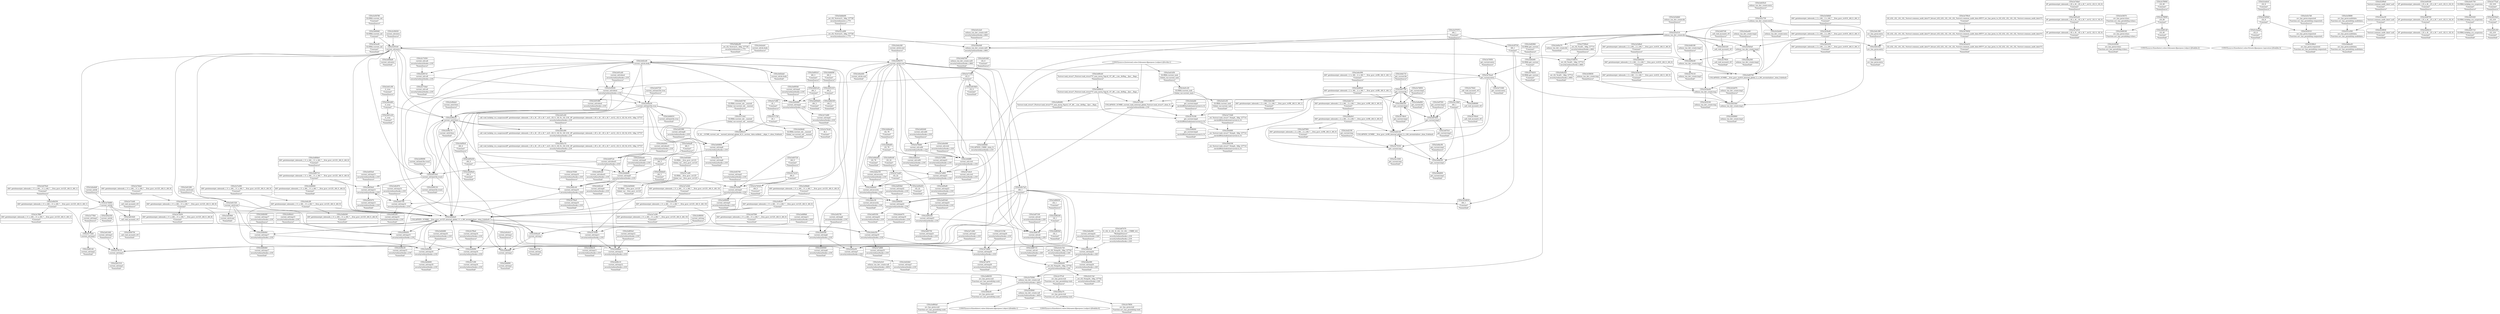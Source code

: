 digraph {
	CE0x3e65470 [shape=record,shape=Mrecord,label="{CE0x3e65470|current_sid:tmp13|security/selinux/hooks.c,218|*SummSink*}"]
	CE0x3e78110 [shape=record,shape=Mrecord,label="{CE0x3e78110|current_sid:tmp3}"]
	CE0x3e80710 [shape=record,shape=Mrecord,label="{CE0x3e80710|i64*_getelementptr_inbounds_(_11_x_i64_,_11_x_i64_*___llvm_gcov_ctr125,_i64_0,_i64_6)|*Constant*}"]
	CE0x3e97f60 [shape=record,shape=Mrecord,label="{CE0x3e97f60|i64*_getelementptr_inbounds_(_11_x_i64_,_11_x_i64_*___llvm_gcov_ctr125,_i64_0,_i64_0)|*Constant*|*SummSink*}"]
	CE0x3e6b040 [shape=record,shape=Mrecord,label="{CE0x3e6b040|i64*_getelementptr_inbounds_(_11_x_i64_,_11_x_i64_*___llvm_gcov_ctr125,_i64_0,_i64_9)|*Constant*|*SummSink*}"]
	CE0x3e85250 [shape=record,shape=Mrecord,label="{CE0x3e85250|current_sid:tmp23|security/selinux/hooks.c,218}"]
	CE0x3e87f20 [shape=record,shape=Mrecord,label="{CE0x3e87f20|get_current:tmp3|*SummSource*}"]
	CE0x3e82c40 [shape=record,shape=Mrecord,label="{CE0x3e82c40|current_sid:tmp10|security/selinux/hooks.c,218}"]
	CE0x3e5d6d0 [shape=record,shape=Mrecord,label="{CE0x3e5d6d0|i64*_getelementptr_inbounds_(_2_x_i64_,_2_x_i64_*___llvm_gcov_ctr410,_i64_0,_i64_1)|*Constant*|*SummSource*}"]
	CE0x3e808e0 [shape=record,shape=Mrecord,label="{CE0x3e808e0|i64*_getelementptr_inbounds_(_11_x_i64_,_11_x_i64_*___llvm_gcov_ctr125,_i64_0,_i64_6)|*Constant*|*SummSource*}"]
	CE0x3e7c5f0 [shape=record,shape=Mrecord,label="{CE0x3e7c5f0|current_sid:tmp16|security/selinux/hooks.c,218|*SummSink*}"]
	CE0x3e99090 [shape=record,shape=Mrecord,label="{CE0x3e99090|current_sid:land.lhs.true2|*SummSource*}"]
	CE0x3e7f5d0 [shape=record,shape=Mrecord,label="{CE0x3e7f5d0|current_sid:tmp11|security/selinux/hooks.c,218}"]
	CE0x3e9fcf0 [shape=record,shape=Mrecord,label="{CE0x3e9fcf0|i64*_getelementptr_inbounds_(_11_x_i64_,_11_x_i64_*___llvm_gcov_ctr125,_i64_0,_i64_0)|*Constant*}"]
	CE0x3e61f50 [shape=record,shape=Mrecord,label="{CE0x3e61f50|i64*_getelementptr_inbounds_(_11_x_i64_,_11_x_i64_*___llvm_gcov_ctr125,_i64_0,_i64_8)|*Constant*}"]
	CE0x3e8a710 [shape=record,shape=Mrecord,label="{CE0x3e8a710|get_current:bb|*SummSource*}"]
	CE0x3e6b800 [shape=record,shape=Mrecord,label="{CE0x3e6b800|get_current:tmp1|*SummSink*}"]
	CE0x3e7cb80 [shape=record,shape=Mrecord,label="{CE0x3e7cb80|current_sid:tmp4|security/selinux/hooks.c,218|*SummSink*}"]
	CE0x3e76180 [shape=record,shape=Mrecord,label="{CE0x3e76180|get_current:tmp4|./arch/x86/include/asm/current.h,14}"]
	CE0x3e71b40 [shape=record,shape=Mrecord,label="{CE0x3e71b40|_call_void_mcount()_#3|*SummSource*}"]
	CE0x3e7f0a0 [shape=record,shape=Mrecord,label="{CE0x3e7f0a0|current_sid:tmp16|security/selinux/hooks.c,218|*SummSource*}"]
	CE0x3e7e800 [shape=record,shape=Mrecord,label="{CE0x3e7e800|current_sid:tmp21|security/selinux/hooks.c,218}"]
	CE0x3e87700 [shape=record,shape=Mrecord,label="{CE0x3e87700|get_current:bb}"]
	CE0x3e694d0 [shape=record,shape=Mrecord,label="{CE0x3e694d0|i64_3|*Constant*|*SummSink*}"]
	CE0x3e61c90 [shape=record,shape=Mrecord,label="{CE0x3e61c90|i1_true|*Constant*|*SummSource*}"]
	CE0x3e63250 [shape=record,shape=Mrecord,label="{CE0x3e63250|i64*_getelementptr_inbounds_(_2_x_i64_,_2_x_i64_*___llvm_gcov_ctr410,_i64_0,_i64_1)|*Constant*|*SummSink*}"]
	CE0x3e64290 [shape=record,shape=Mrecord,label="{CE0x3e64290|current_sid:tmp18|security/selinux/hooks.c,218}"]
	CE0x3e96ce0 [shape=record,shape=Mrecord,label="{CE0x3e96ce0|current_sid:if.then}"]
	CE0x3e85d30 [shape=record,shape=Mrecord,label="{CE0x3e85d30|i64_4|*Constant*}"]
	CE0x3e7e010 [shape=record,shape=Mrecord,label="{CE0x3e7e010|i8*_getelementptr_inbounds_(_45_x_i8_,_45_x_i8_*_.str12,_i32_0,_i32_0)|*Constant*|*SummSink*}"]
	CE0x3e837d0 [shape=record,shape=Mrecord,label="{CE0x3e837d0|_call_void_mcount()_#3|*SummSource*}"]
	CE0x3e56830 [shape=record,shape=Mrecord,label="{CE0x3e56830|selinux_tun_dev_create:tmp|*SummSource*}"]
	CE0x3ec1640 [shape=record,shape=Mrecord,label="{CE0x3ec1640|get_current:tmp|*SummSink*}"]
	CE0x3e5c2e0 [shape=record,shape=Mrecord,label="{CE0x3e5c2e0|selinux_tun_dev_create:call1|security/selinux/hooks.c,4661|*SummSource*}"]
	CE0x3e6e250 [shape=record,shape=Mrecord,label="{CE0x3e6e250|current_sid:tmp19|security/selinux/hooks.c,218}"]
	CE0x3e6e670 [shape=record,shape=Mrecord,label="{CE0x3e6e670|current_sid:tmp19|security/selinux/hooks.c,218|*SummSource*}"]
	CE0x3e6afd0 [shape=record,shape=Mrecord,label="{CE0x3e6afd0|get_current:tmp4|./arch/x86/include/asm/current.h,14|*SummSource*}"]
	CE0x3e69460 [shape=record,shape=Mrecord,label="{CE0x3e69460|current_sid:tmp4|security/selinux/hooks.c,218}"]
	CE0x3e865b0 [shape=record,shape=Mrecord,label="{CE0x3e865b0|i32_1|*Constant*|*SummSink*}"]
	CE0x3e6dd60 [shape=record,shape=Mrecord,label="{CE0x3e6dd60|avc_has_perm:entry|*SummSink*}"]
	CE0x3e681d0 [shape=record,shape=Mrecord,label="{CE0x3e681d0|i16_49|*Constant*|*SummSink*}"]
	CE0x3e57070 [shape=record,shape=Mrecord,label="{CE0x3e57070|i64_1|*Constant*|*SummSource*}"]
	CE0x3e70f50 [shape=record,shape=Mrecord,label="{CE0x3e70f50|get_current:entry|*SummSource*}"]
	CE0x3e6ae60 [shape=record,shape=Mrecord,label="{CE0x3e6ae60|selinux_tun_dev_create:tmp2|*SummSource*}"]
	CE0x3e6bc90 [shape=record,shape=Mrecord,label="{CE0x3e6bc90|get_current:tmp1|*SummSource*}"]
	CE0x3e6b0b0 [shape=record,shape=Mrecord,label="{CE0x3e6b0b0|current_sid:tmp17|security/selinux/hooks.c,218}"]
	CE0x3e8c2f0 [shape=record,shape=Mrecord,label="{CE0x3e8c2f0|i64*_getelementptr_inbounds_(_11_x_i64_,_11_x_i64_*___llvm_gcov_ctr125,_i64_0,_i64_9)|*Constant*}"]
	CE0x3e62da0 [shape=record,shape=Mrecord,label="{CE0x3e62da0|current_sid:do.body|*SummSink*}"]
	CE0x3e6d9a0 [shape=record,shape=Mrecord,label="{CE0x3e6d9a0|i64_4|*Constant*|*SummSink*}"]
	CE0x3e56020 [shape=record,shape=Mrecord,label="{CE0x3e56020|current_sid:entry|*SummSource*}"]
	CE0x551a490 [shape=record,shape=Mrecord,label="{CE0x551a490|_ret_i32_%retval.0,_!dbg_!27728|security/selinux/avc.c,775}"]
	CE0x3e90f90 [shape=record,shape=Mrecord,label="{CE0x3e90f90|current_sid:tmp16|security/selinux/hooks.c,218}"]
	CE0x3e78d60 [shape=record,shape=Mrecord,label="{CE0x3e78d60|current_sid:call4|security/selinux/hooks.c,218}"]
	CE0x3e860a0 [shape=record,shape=Mrecord,label="{CE0x3e860a0|avc_has_perm:ssid|Function::avc_has_perm&Arg::ssid::|*SummSink*}"]
	"CONST[source:0(mediator),value:2(dynamic)][purpose:{object}][SnkIdx:2]"
	CE0x3e8de60 [shape=record,shape=Mrecord,label="{CE0x3e8de60|i32_78|*Constant*|*SummSink*}"]
	CE0x3ed60e0 [shape=record,shape=Mrecord,label="{CE0x3ed60e0|i64*_getelementptr_inbounds_(_2_x_i64_,_2_x_i64_*___llvm_gcov_ctr98,_i64_0,_i64_1)|*Constant*}"]
	CE0x3e82bd0 [shape=record,shape=Mrecord,label="{CE0x3e82bd0|current_sid:tmp9|security/selinux/hooks.c,218|*SummSource*}"]
	CE0x3e9fdd0 [shape=record,shape=Mrecord,label="{CE0x3e9fdd0|i64*_getelementptr_inbounds_(_11_x_i64_,_11_x_i64_*___llvm_gcov_ctr125,_i64_0,_i64_0)|*Constant*|*SummSource*}"]
	CE0x3e65e20 [shape=record,shape=Mrecord,label="{CE0x3e65e20|i8*_getelementptr_inbounds_(_45_x_i8_,_45_x_i8_*_.str12,_i32_0,_i32_0)|*Constant*}"]
	CE0x3e64800 [shape=record,shape=Mrecord,label="{CE0x3e64800|current_sid:tmp8|security/selinux/hooks.c,218}"]
	CE0x3e5eef0 [shape=record,shape=Mrecord,label="{CE0x3e5eef0|GLOBAL:current_sid|*Constant*|*SummSink*}"]
	CE0x3e8dff0 [shape=record,shape=Mrecord,label="{CE0x3e8dff0|current_sid:cred|security/selinux/hooks.c,218}"]
	CE0x3e96de0 [shape=record,shape=Mrecord,label="{CE0x3e96de0|current_sid:if.then|*SummSource*}"]
	CE0x5c4a9c0 [shape=record,shape=Mrecord,label="{CE0x5c4a9c0|i32_8|*Constant*|*SummSource*}"]
	CE0x3e6a3d0 [shape=record,shape=Mrecord,label="{CE0x3e6a3d0|current_sid:do.end|*SummSource*}"]
	CE0x3e5f1b0 [shape=record,shape=Mrecord,label="{CE0x3e5f1b0|current_sid:entry}"]
	CE0x3e56af0 [shape=record,shape=Mrecord,label="{CE0x3e56af0|i64*_getelementptr_inbounds_(_2_x_i64_,_2_x_i64_*___llvm_gcov_ctr410,_i64_0,_i64_1)|*Constant*}"]
	CE0x3e7ffb0 [shape=record,shape=Mrecord,label="{CE0x3e7ffb0|i64*_getelementptr_inbounds_(_11_x_i64_,_11_x_i64_*___llvm_gcov_ctr125,_i64_0,_i64_1)|*Constant*|*SummSink*}"]
	CE0x3e64600 [shape=record,shape=Mrecord,label="{CE0x3e64600|current_sid:tmp18|security/selinux/hooks.c,218|*SummSink*}"]
	CE0x3e61e20 [shape=record,shape=Mrecord,label="{CE0x3e61e20|i1_true|*Constant*|*SummSink*}"]
	CE0x3e79360 [shape=record,shape=Mrecord,label="{CE0x3e79360|selinux_tun_dev_create:call|security/selinux/hooks.c,4652}"]
	CE0x3e82960 [shape=record,shape=Mrecord,label="{CE0x3e82960|GLOBAL:get_current|*Constant*|*SummSource*}"]
	CE0x3e8ca50 [shape=record,shape=Mrecord,label="{CE0x3e8ca50|current_sid:tmp14|security/selinux/hooks.c,218|*SummSink*}"]
	CE0x3e760e0 [shape=record,shape=Mrecord,label="{CE0x3e760e0|_call_void_mcount()_#3|*SummSink*}"]
	CE0x3e8d1e0 [shape=record,shape=Mrecord,label="{CE0x3e8d1e0|i64_3|*Constant*}"]
	CE0x3e7b680 [shape=record,shape=Mrecord,label="{CE0x3e7b680|current_sid:bb}"]
	CE0x3e5f100 [shape=record,shape=Mrecord,label="{CE0x3e5f100|selinux_tun_dev_create:tmp|*SummSink*}"]
	CE0x3e99130 [shape=record,shape=Mrecord,label="{CE0x3e99130|current_sid:land.lhs.true2|*SummSink*}"]
	CE0x3ed2190 [shape=record,shape=Mrecord,label="{CE0x3ed2190|get_current:tmp|*SummSource*}"]
	CE0x3e5da40 [shape=record,shape=Mrecord,label="{CE0x3e5da40|selinux_tun_dev_create:tmp}"]
	CE0x3e81e00 [shape=record,shape=Mrecord,label="{CE0x3e81e00|_call_void_lockdep_rcu_suspicious(i8*_getelementptr_inbounds_(_25_x_i8_,_25_x_i8_*_.str3,_i32_0,_i32_0),_i32_218,_i8*_getelementptr_inbounds_(_45_x_i8_,_45_x_i8_*_.str12,_i32_0,_i32_0))_#10,_!dbg_!27727|security/selinux/hooks.c,218|*SummSource*}"]
	CE0x3e5f520 [shape=record,shape=Mrecord,label="{CE0x3e5f520|current_sid:tobool|security/selinux/hooks.c,218}"]
	CE0x3e9c7a0 [shape=record,shape=Mrecord,label="{CE0x3e9c7a0|i64_1|*Constant*}"]
	CE0x3e80cb0 [shape=record,shape=Mrecord,label="{CE0x3e80cb0|%struct.task_struct*_(%struct.task_struct**)*_asm_movq_%gs:$_1:P_,$0_,_r,im,_dirflag_,_fpsr_,_flags_|*SummSource*}"]
	CE0x3e5eb40 [shape=record,shape=Mrecord,label="{CE0x3e5eb40|selinux_tun_dev_create:entry|*SummSink*}"]
	CE0x3e9c730 [shape=record,shape=Mrecord,label="{CE0x3e9c730|current_sid:tmp|*SummSink*}"]
	CE0x3e7a540 [shape=record,shape=Mrecord,label="{CE0x3e7a540|i64*_getelementptr_inbounds_(_11_x_i64_,_11_x_i64_*___llvm_gcov_ctr125,_i64_0,_i64_10)|*Constant*|*SummSource*}"]
	CE0x3e6e540 [shape=record,shape=Mrecord,label="{CE0x3e6e540|i64*_getelementptr_inbounds_(_11_x_i64_,_11_x_i64_*___llvm_gcov_ctr125,_i64_0,_i64_10)|*Constant*}"]
	CE0x523f930 [shape=record,shape=Mrecord,label="{CE0x523f930|%struct.common_audit_data*_null|*Constant*|*SummSink*}"]
	CE0x3e7a970 [shape=record,shape=Mrecord,label="{CE0x3e7a970|current_sid:tmp20|security/selinux/hooks.c,218|*SummSink*}"]
	CE0x3e86710 [shape=record,shape=Mrecord,label="{CE0x3e86710|current_sid:sid|security/selinux/hooks.c,220|*SummSink*}"]
	CE0x3e7bfa0 [shape=record,shape=Mrecord,label="{CE0x3e7bfa0|i64*_getelementptr_inbounds_(_11_x_i64_,_11_x_i64_*___llvm_gcov_ctr125,_i64_0,_i64_8)|*Constant*|*SummSource*}"]
	CE0x3e8d090 [shape=record,shape=Mrecord,label="{CE0x3e8d090|i64_2|*Constant*|*SummSource*}"]
	CE0x3e6e0d0 [shape=record,shape=Mrecord,label="{CE0x3e6e0d0|selinux_tun_dev_create:call1|security/selinux/hooks.c,4661}"]
	CE0x3e8e3e0 [shape=record,shape=Mrecord,label="{CE0x3e8e3e0|get_current:tmp2}"]
	CE0x3e710d0 [shape=record,shape=Mrecord,label="{CE0x3e710d0|_ret_%struct.task_struct*_%tmp4,_!dbg_!27714|./arch/x86/include/asm/current.h,14|*SummSource*}"]
	CE0x3e68760 [shape=record,shape=Mrecord,label="{CE0x3e68760|i8*_getelementptr_inbounds_(_25_x_i8_,_25_x_i8_*_.str3,_i32_0,_i32_0)|*Constant*}"]
	CE0x3e8e060 [shape=record,shape=Mrecord,label="{CE0x3e8e060|current_sid:cred|security/selinux/hooks.c,218|*SummSource*}"]
	CE0x3e7c260 [shape=record,shape=Mrecord,label="{CE0x3e7c260|current_sid:tmp7|security/selinux/hooks.c,218|*SummSource*}"]
	CE0x3e5b0a0 [shape=record,shape=Mrecord,label="{CE0x3e5b0a0|selinux_tun_dev_create:tmp2}"]
	CE0x3e63720 [shape=record,shape=Mrecord,label="{CE0x3e63720|current_sid:land.lhs.true|*SummSource*}"]
	CE0x3e6da80 [shape=record,shape=Mrecord,label="{CE0x3e6da80|i64_5|*Constant*}"]
	CE0x3e5f470 [shape=record,shape=Mrecord,label="{CE0x3e5f470|avc_has_perm:tclass|Function::avc_has_perm&Arg::tclass::|*SummSource*}"]
	CE0x3e947c0 [shape=record,shape=Mrecord,label="{CE0x3e947c0|current_sid:call|security/selinux/hooks.c,218}"]
	CE0x3e7f4a0 [shape=record,shape=Mrecord,label="{CE0x3e7f4a0|current_sid:tmp10|security/selinux/hooks.c,218|*SummSink*}"]
	CE0x3e69640 [shape=record,shape=Mrecord,label="{CE0x3e69640|current_sid:tmp5|security/selinux/hooks.c,218|*SummSink*}"]
	CE0x3e66180 [shape=record,shape=Mrecord,label="{CE0x3e66180|selinux_tun_dev_create:tmp3|*SummSource*}"]
	CE0x3e66660 [shape=record,shape=Mrecord,label="{CE0x3e66660|i64*_getelementptr_inbounds_(_11_x_i64_,_11_x_i64_*___llvm_gcov_ctr125,_i64_0,_i64_6)|*Constant*|*SummSink*}"]
	CE0x5ddbb00 [shape=record,shape=Mrecord,label="{CE0x5ddbb00|_ret_i32_%retval.0,_!dbg_!27728|security/selinux/avc.c,775|*SummSource*}"]
	CE0x3759070 [shape=record,shape=Mrecord,label="{CE0x3759070|_ret_i32_%call1,_!dbg_!27714|security/selinux/hooks.c,4661}"]
	CE0x3e69210 [shape=record,shape=Mrecord,label="{CE0x3e69210|i8*_getelementptr_inbounds_(_25_x_i8_,_25_x_i8_*_.str3,_i32_0,_i32_0)|*Constant*|*SummSink*}"]
	CE0x3e818b0 [shape=record,shape=Mrecord,label="{CE0x3e818b0|i32_0|*Constant*|*SummSink*}"]
	CE0x3e76cb0 [shape=record,shape=Mrecord,label="{CE0x3e76cb0|i8_1|*Constant*|*SummSink*}"]
	CE0x3e69af0 [shape=record,shape=Mrecord,label="{CE0x3e69af0|current_sid:tmp21|security/selinux/hooks.c,218|*SummSink*}"]
	CE0x3e74850 [shape=record,shape=Mrecord,label="{CE0x3e74850|get_current:tmp2|*SummSource*}"]
	CE0x3e7f920 [shape=record,shape=Mrecord,label="{CE0x3e7f920|_call_void_mcount()_#3|*SummSink*}"]
	CE0x3e697a0 [shape=record,shape=Mrecord,label="{CE0x3e697a0|current_sid:tobool1|security/selinux/hooks.c,218}"]
	CE0x3e850b0 [shape=record,shape=Mrecord,label="{CE0x3e850b0|current_sid:tmp22|security/selinux/hooks.c,218|*SummSource*}"]
	CE0x5ddba20 [shape=record,shape=Mrecord,label="{CE0x5ddba20|avc_has_perm:auditdata|Function::avc_has_perm&Arg::auditdata::|*SummSink*}"]
	CE0x3e5ddb0 [shape=record,shape=Mrecord,label="{CE0x3e5ddb0|selinux_tun_dev_create:bb|*SummSource*}"]
	CE0x3ec16b0 [shape=record,shape=Mrecord,label="{CE0x3ec16b0|i64_1|*Constant*}"]
	CE0x3e5e720 [shape=record,shape=Mrecord,label="{CE0x3e5e720|_ret_i32_%tmp24,_!dbg_!27742|security/selinux/hooks.c,220|*SummSource*}"]
	CE0x3e75fe0 [shape=record,shape=Mrecord,label="{CE0x3e75fe0|_call_void_mcount()_#3|*SummSource*}"]
	CE0x3e7a7d0 [shape=record,shape=Mrecord,label="{CE0x3e7a7d0|current_sid:tmp20|security/selinux/hooks.c,218|*SummSource*}"]
	CE0x3e69fd0 [shape=record,shape=Mrecord,label="{CE0x3e69fd0|COLLAPSED:_CMRE:_elem_0::|security/selinux/hooks.c,218}"]
	CE0x3e8a9c0 [shape=record,shape=Mrecord,label="{CE0x3e8a9c0|i64*_getelementptr_inbounds_(_2_x_i64_,_2_x_i64_*___llvm_gcov_ctr98,_i64_0,_i64_0)|*Constant*}"]
	CE0x3e68ba0 [shape=record,shape=Mrecord,label="{CE0x3e68ba0|current_sid:tmp12|security/selinux/hooks.c,218}"]
	CE0x3e654e0 [shape=record,shape=Mrecord,label="{CE0x3e654e0|current_sid:tmp13|security/selinux/hooks.c,218}"]
	CE0x3e69540 [shape=record,shape=Mrecord,label="{CE0x3e69540|current_sid:tmp4|security/selinux/hooks.c,218|*SummSource*}"]
	CE0x3e624b0 [shape=record,shape=Mrecord,label="{CE0x3e624b0|current_sid:tmp7|security/selinux/hooks.c,218|*SummSink*}"]
	CE0x3e61320 [shape=record,shape=Mrecord,label="{CE0x3e61320|current_sid:if.end}"]
	CE0x3e6a6d0 [shape=record,shape=Mrecord,label="{CE0x3e6a6d0|current_sid:bb|*SummSource*}"]
	CE0x5c4aaa0 [shape=record,shape=Mrecord,label="{CE0x5c4aaa0|i32_8|*Constant*|*SummSink*}"]
	CE0x3e9c6c0 [shape=record,shape=Mrecord,label="{CE0x3e9c6c0|current_sid:tmp1|*SummSource*}"]
	CE0x3e82320 [shape=record,shape=Mrecord,label="{CE0x3e82320|_call_void_mcount()_#3}"]
	CE0x3e8c870 [shape=record,shape=Mrecord,label="{CE0x3e8c870|current_sid:tmp14|security/selinux/hooks.c,218|*SummSource*}"]
	CE0x3e69c60 [shape=record,shape=Mrecord,label="{CE0x3e69c60|i32_22|*Constant*|*SummSource*}"]
	CE0x3e7bf30 [shape=record,shape=Mrecord,label="{CE0x3e7bf30|i64*_getelementptr_inbounds_(_11_x_i64_,_11_x_i64_*___llvm_gcov_ctr125,_i64_0,_i64_8)|*Constant*|*SummSink*}"]
	CE0x3e81080 [shape=record,shape=Mrecord,label="{CE0x3e81080|current_sid:tmp8|security/selinux/hooks.c,218|*SummSource*}"]
	CE0x3ed1d50 [shape=record,shape=Mrecord,label="{CE0x3ed1d50|GLOBAL:current_task|Global_var:current_task|*SummSource*}"]
	CE0x3e86430 [shape=record,shape=Mrecord,label="{CE0x3e86430|i32_1|*Constant*|*SummSource*}"]
	CE0x3e87470 [shape=record,shape=Mrecord,label="{CE0x3e87470|0:_i32,_4:_i32,_8:_i32,_12:_i32,_:_CMRE_4,8_|*MultipleSource*|security/selinux/hooks.c,218|security/selinux/hooks.c,218|security/selinux/hooks.c,220}"]
	CE0x523f9a0 [shape=record,shape=Mrecord,label="{CE0x523f9a0|%struct.common_audit_data*_null|*Constant*|*SummSource*}"]
	CE0x551a500 [shape=record,shape=Mrecord,label="{CE0x551a500|avc_has_perm:auditdata|Function::avc_has_perm&Arg::auditdata::}"]
	CE0x3e90dc0 [shape=record,shape=Mrecord,label="{CE0x3e90dc0|current_sid:tmp15|security/selinux/hooks.c,218|*SummSource*}"]
	CE0x3e7b590 [shape=record,shape=Mrecord,label="{CE0x3e7b590|current_sid:tmp5|security/selinux/hooks.c,218}"]
	CE0x3e80b10 [shape=record,shape=Mrecord,label="{CE0x3e80b10|%struct.task_struct*_(%struct.task_struct**)*_asm_movq_%gs:$_1:P_,$0_,_r,im,_dirflag_,_fpsr_,_flags_}"]
	CE0x3e7a5f0 [shape=record,shape=Mrecord,label="{CE0x3e7a5f0|i64*_getelementptr_inbounds_(_11_x_i64_,_11_x_i64_*___llvm_gcov_ctr125,_i64_0,_i64_10)|*Constant*|*SummSink*}"]
	CE0x3e5e670 [shape=record,shape=Mrecord,label="{CE0x3e5e670|selinux_tun_dev_create:tmp1|*SummSource*}"]
	CE0x3e927f0 [shape=record,shape=Mrecord,label="{CE0x3e927f0|current_sid:tmp6|security/selinux/hooks.c,218|*SummSource*}"]
	CE0x3e7e980 [shape=record,shape=Mrecord,label="{CE0x3e7e980|current_sid:tmp21|security/selinux/hooks.c,218|*SummSource*}"]
	CE0x3e81e70 [shape=record,shape=Mrecord,label="{CE0x3e81e70|_call_void_lockdep_rcu_suspicious(i8*_getelementptr_inbounds_(_25_x_i8_,_25_x_i8_*_.str3,_i32_0,_i32_0),_i32_218,_i8*_getelementptr_inbounds_(_45_x_i8_,_45_x_i8_*_.str12,_i32_0,_i32_0))_#10,_!dbg_!27727|security/selinux/hooks.c,218|*SummSink*}"]
	CE0x3e77eb0 [shape=record,shape=Mrecord,label="{CE0x3e77eb0|current_sid:tmp2}"]
	CE0x3e5ed10 [shape=record,shape=Mrecord,label="{CE0x3e5ed10|i32_(i32,_i32,_i16,_i32,_%struct.common_audit_data*)*_bitcast_(i32_(i32,_i32,_i16,_i32,_%struct.common_audit_data.495*)*_avc_has_perm_to_i32_(i32,_i32,_i16,_i32,_%struct.common_audit_data*)*)|*Constant*|*SummSink*}"]
	CE0x3e91a40 [shape=record,shape=Mrecord,label="{CE0x3e91a40|current_sid:tobool|security/selinux/hooks.c,218|*SummSource*}"]
	CE0x3e75530 [shape=record,shape=Mrecord,label="{CE0x3e75530|get_current:tmp}"]
	CE0x3e6dcf0 [shape=record,shape=Mrecord,label="{CE0x3e6dcf0|avc_has_perm:ssid|Function::avc_has_perm&Arg::ssid::}"]
	CE0x3e7c8f0 [shape=record,shape=Mrecord,label="{CE0x3e7c8f0|i8_1|*Constant*|*SummSource*}"]
	CE0x3e86f40 [shape=record,shape=Mrecord,label="{CE0x3e86f40|get_current:tmp4|./arch/x86/include/asm/current.h,14|*SummSink*}"]
	CE0x3e7e200 [shape=record,shape=Mrecord,label="{CE0x3e7e200|i64*_getelementptr_inbounds_(_11_x_i64_,_11_x_i64_*___llvm_gcov_ctr125,_i64_0,_i64_9)|*Constant*|*SummSource*}"]
	CE0x3e635c0 [shape=record,shape=Mrecord,label="{CE0x3e635c0|selinux_tun_dev_create:entry|*SummSource*}"]
	CE0x3e70ea0 [shape=record,shape=Mrecord,label="{CE0x3e70ea0|get_current:entry}"]
	CE0x3e5f940 [shape=record,shape=Mrecord,label="{CE0x3e5f940|selinux_tun_dev_create:call|security/selinux/hooks.c,4652|*SummSink*}"]
	CE0x3e85350 [shape=record,shape=Mrecord,label="{CE0x3e85350|current_sid:tmp22|security/selinux/hooks.c,218|*SummSink*}"]
	CE0x3e6d0f0 [shape=record,shape=Mrecord,label="{CE0x3e6d0f0|_ret_%struct.task_struct*_%tmp4,_!dbg_!27714|./arch/x86/include/asm/current.h,14}"]
	CE0x3e60700 [shape=record,shape=Mrecord,label="{CE0x3e60700|COLLAPSED:_GCMRE___llvm_gcov_ctr410_internal_global_2_x_i64_zeroinitializer:_elem_0:default:}"]
	CE0x3e9eae0 [shape=record,shape=Mrecord,label="{CE0x3e9eae0|current_sid:tmp}"]
	CE0x3e816d0 [shape=record,shape=Mrecord,label="{CE0x3e816d0|i32_0|*Constant*|*SummSource*}"]
	CE0x3e60d30 [shape=record,shape=Mrecord,label="{CE0x3e60d30|_ret_i32_%tmp24,_!dbg_!27742|security/selinux/hooks.c,220}"]
	CE0x3e7f340 [shape=record,shape=Mrecord,label="{CE0x3e7f340|current_sid:tmp10|security/selinux/hooks.c,218|*SummSource*}"]
	CE0x3e60230 [shape=record,shape=Mrecord,label="{CE0x3e60230|i64*_getelementptr_inbounds_(_2_x_i64_,_2_x_i64_*___llvm_gcov_ctr410,_i64_0,_i64_0)|*Constant*}"]
	CE0x3e82a70 [shape=record,shape=Mrecord,label="{CE0x3e82a70|avc_has_perm:tsid|Function::avc_has_perm&Arg::tsid::}"]
	"CONST[source:0(mediator),value:2(dynamic)][purpose:{object}][SnkIdx:1]"
	CE0x3e9a3a0 [shape=record,shape=Mrecord,label="{CE0x3e9a3a0|_ret_i32_%call1,_!dbg_!27714|security/selinux/hooks.c,4661|*SummSink*}"]
	CE0x3e80ec0 [shape=record,shape=Mrecord,label="{CE0x3e80ec0|0:_i8,_:_GCMR_current_sid.__warned_internal_global_i8_0,_section_.data.unlikely_,_align_1:_elem_0:default:}"]
	CE0x3e80d90 [shape=record,shape=Mrecord,label="{CE0x3e80d90|%struct.task_struct*_(%struct.task_struct**)*_asm_movq_%gs:$_1:P_,$0_,_r,im,_dirflag_,_fpsr_,_flags_|*SummSink*}"]
	CE0x3e6c090 [shape=record,shape=Mrecord,label="{CE0x3e6c090|i64*_getelementptr_inbounds_(_2_x_i64_,_2_x_i64_*___llvm_gcov_ctr98,_i64_0,_i64_1)|*Constant*|*SummSource*}"]
	CE0x3e9a330 [shape=record,shape=Mrecord,label="{CE0x3e9a330|current_sid:bb|*SummSink*}"]
	CE0x3e6db60 [shape=record,shape=Mrecord,label="{CE0x3e6db60|current_sid:tmp9|security/selinux/hooks.c,218}"]
	CE0x3e6c380 [shape=record,shape=Mrecord,label="{CE0x3e6c380|avc_has_perm:entry|*SummSource*}"]
	CE0x3e86240 [shape=record,shape=Mrecord,label="{CE0x3e86240|i32_1|*Constant*}"]
	CE0x3e670e0 [shape=record,shape=Mrecord,label="{CE0x3e670e0|i64*_getelementptr_inbounds_(_11_x_i64_,_11_x_i64_*___llvm_gcov_ctr125,_i64_0,_i64_1)|*Constant*|*SummSource*}"]
	CE0x3e9b550 [shape=record,shape=Mrecord,label="{CE0x3e9b550|i64*_getelementptr_inbounds_(_11_x_i64_,_11_x_i64_*___llvm_gcov_ctr125,_i64_0,_i64_1)|*Constant*}"]
	CE0x3e693c0 [shape=record,shape=Mrecord,label="{CE0x3e693c0|i64_3|*Constant*|*SummSource*}"]
	CE0x3e6a9e0 [shape=record,shape=Mrecord,label="{CE0x3e6a9e0|current_sid:tobool1|security/selinux/hooks.c,218|*SummSource*}"]
	CE0x3e7cdf0 [shape=record,shape=Mrecord,label="{CE0x3e7cdf0|GLOBAL:__llvm_gcov_ctr125|Global_var:__llvm_gcov_ctr125}"]
	CE0x3e655e0 [shape=record,shape=Mrecord,label="{CE0x3e655e0|current_sid:tmp13|security/selinux/hooks.c,218|*SummSource*}"]
	CE0x3ed2120 [shape=record,shape=Mrecord,label="{CE0x3ed2120|COLLAPSED:_GCMRE___llvm_gcov_ctr98_internal_global_2_x_i64_zeroinitializer:_elem_0:default:}"]
	CE0x3e6ba30 [shape=record,shape=Mrecord,label="{CE0x3e6ba30|current_sid:land.lhs.true}"]
	CE0x3e79050 [shape=record,shape=Mrecord,label="{CE0x3e79050|i32_(i32,_i32,_i16,_i32,_%struct.common_audit_data*)*_bitcast_(i32_(i32,_i32,_i16,_i32,_%struct.common_audit_data.495*)*_avc_has_perm_to_i32_(i32,_i32,_i16,_i32,_%struct.common_audit_data*)*)|*Constant*}"]
	CE0x3e60860 [shape=record,shape=Mrecord,label="{CE0x3e60860|selinux_tun_dev_create:tmp1|*SummSink*}"]
	CE0x3e83720 [shape=record,shape=Mrecord,label="{CE0x3e83720|i64_0|*Constant*|*SummSource*}"]
	CE0x3e7cb10 [shape=record,shape=Mrecord,label="{CE0x3e7cb10|i64_0|*Constant*}"]
	"CONST[source:2(external),value:2(dynamic)][purpose:{subject}][SrcIdx:1]"
	CE0x3e85750 [shape=record,shape=Mrecord,label="{CE0x3e85750|current_sid:tmp23|security/selinux/hooks.c,218|*SummSink*}"]
	CE0x3e5d8e0 [shape=record,shape=Mrecord,label="{CE0x3e5d8e0|i64*_getelementptr_inbounds_(_2_x_i64_,_2_x_i64_*___llvm_gcov_ctr410,_i64_0,_i64_0)|*Constant*|*SummSource*}"]
	CE0x3e92700 [shape=record,shape=Mrecord,label="{CE0x3e92700|current_sid:tmp5|security/selinux/hooks.c,218|*SummSource*}"]
	CE0x3e65740 [shape=record,shape=Mrecord,label="{CE0x3e65740|current_sid:tmp14|security/selinux/hooks.c,218}"]
	CE0x3e68b30 [shape=record,shape=Mrecord,label="{CE0x3e68b30|current_sid:tmp11|security/selinux/hooks.c,218|*SummSink*}"]
	CE0x3e91410 [shape=record,shape=Mrecord,label="{CE0x3e91410|i64_2|*Constant*}"]
	CE0x3e855d0 [shape=record,shape=Mrecord,label="{CE0x3e855d0|current_sid:tmp23|security/selinux/hooks.c,218|*SummSource*}"]
	CE0x3e8ded0 [shape=record,shape=Mrecord,label="{CE0x3e8ded0|i32_78|*Constant*|*SummSource*}"]
	CE0x3e70110 [shape=record,shape=Mrecord,label="{CE0x3e70110|selinux_tun_dev_create:tmp3|*SummSink*}"]
	CE0x5ddba90 [shape=record,shape=Mrecord,label="{CE0x5ddba90|_ret_i32_%retval.0,_!dbg_!27728|security/selinux/avc.c,775|*SummSink*}"]
	CE0x3e8cb80 [shape=record,shape=Mrecord,label="{CE0x3e8cb80|i1_true|*Constant*}"]
	CE0x3e90e30 [shape=record,shape=Mrecord,label="{CE0x3e90e30|current_sid:tmp15|security/selinux/hooks.c,218|*SummSink*}"]
	CE0x3ed1c20 [shape=record,shape=Mrecord,label="{CE0x3ed1c20|GLOBAL:current_task|Global_var:current_task}"]
	CE0x3e6a770 [shape=record,shape=Mrecord,label="{CE0x3e6a770|current_sid:tmp8|security/selinux/hooks.c,218|*SummSink*}"]
	CE0x3e6a0e0 [shape=record,shape=Mrecord,label="{CE0x3e6a0e0|current_sid:security|security/selinux/hooks.c,218}"]
	CE0x3e8e340 [shape=record,shape=Mrecord,label="{CE0x3e8e340|i64*_getelementptr_inbounds_(_2_x_i64_,_2_x_i64_*___llvm_gcov_ctr98,_i64_0,_i64_1)|*Constant*|*SummSink*}"]
	CE0x3e70d10 [shape=record,shape=Mrecord,label="{CE0x3e70d10|GLOBAL:get_current|*Constant*|*SummSink*}"]
	CE0x3e5d830 [shape=record,shape=Mrecord,label="{CE0x3e5d830|i64_1|*Constant*|*SummSink*}"]
	CE0x3e5d5b0 [shape=record,shape=Mrecord,label="{CE0x3e5d5b0|i32_8|*Constant*}"]
	CE0x3e63960 [shape=record,shape=Mrecord,label="{CE0x3e63960|current_sid:if.end|*SummSink*}"]
	CE0x3e94750 [shape=record,shape=Mrecord,label="{CE0x3e94750|_call_void_mcount()_#3|*SummSink*}"]
	CE0x3e82ce0 [shape=record,shape=Mrecord,label="{CE0x3e82ce0|current_sid:tmp9|security/selinux/hooks.c,218|*SummSink*}"]
	CE0x3e64480 [shape=record,shape=Mrecord,label="{CE0x3e64480|current_sid:tmp18|security/selinux/hooks.c,218|*SummSource*}"]
	CE0x3e8a490 [shape=record,shape=Mrecord,label="{CE0x3e8a490|current_sid:tmp24|security/selinux/hooks.c,220|*SummSource*}"]
	CE0x3e719f0 [shape=record,shape=Mrecord,label="{CE0x3e719f0|i32_0|*Constant*}"]
	CE0x3e695d0 [shape=record,shape=Mrecord,label="{CE0x3e695d0|current_sid:tmp6|security/selinux/hooks.c,218}"]
	CE0x3e917c0 [shape=record,shape=Mrecord,label="{CE0x3e917c0|GLOBAL:lockdep_rcu_suspicious|*Constant*|*SummSink*}"]
	CE0x3e62740 [shape=record,shape=Mrecord,label="{CE0x3e62740|GLOBAL:current_sid.__warned|Global_var:current_sid.__warned|*SummSource*}"]
	CE0x3e834d0 [shape=record,shape=Mrecord,label="{CE0x3e834d0|GLOBAL:__llvm_gcov_ctr125|Global_var:__llvm_gcov_ctr125|*SummSource*}"]
	CE0x3e85c20 [shape=record,shape=Mrecord,label="{CE0x3e85c20|current_sid:tobool1|security/selinux/hooks.c,218|*SummSink*}"]
	CE0x3e92920 [shape=record,shape=Mrecord,label="{CE0x3e92920|current_sid:tmp6|security/selinux/hooks.c,218|*SummSink*}"]
	CE0x3e80140 [shape=record,shape=Mrecord,label="{CE0x3e80140|current_sid:tmp2|*SummSink*}"]
	CE0x3e646d0 [shape=record,shape=Mrecord,label="{CE0x3e646d0|GLOBAL:current_sid.__warned|Global_var:current_sid.__warned|*SummSink*}"]
	CE0x3e62cd0 [shape=record,shape=Mrecord,label="{CE0x3e62cd0|current_sid:do.body}"]
	CE0x3e69180 [shape=record,shape=Mrecord,label="{CE0x3e69180|i8*_getelementptr_inbounds_(_25_x_i8_,_25_x_i8_*_.str3,_i32_0,_i32_0)|*Constant*|*SummSource*}"]
	CE0x3e87fc0 [shape=record,shape=Mrecord,label="{CE0x3e87fc0|get_current:tmp3|*SummSink*}"]
	"CONST[source:0(mediator),value:2(dynamic)][purpose:{subject}][SnkIdx:0]"
	CE0x3e83600 [shape=record,shape=Mrecord,label="{CE0x3e83600|GLOBAL:__llvm_gcov_ctr125|Global_var:__llvm_gcov_ctr125|*SummSink*}"]
	CE0x3e84f30 [shape=record,shape=Mrecord,label="{CE0x3e84f30|current_sid:tmp22|security/selinux/hooks.c,218}"]
	CE0x3e68c10 [shape=record,shape=Mrecord,label="{CE0x3e68c10|current_sid:tmp12|security/selinux/hooks.c,218|*SummSink*}"]
	CE0x3e7b520 [shape=record,shape=Mrecord,label="{CE0x3e7b520|i64_0|*Constant*|*SummSink*}"]
	CE0x3e826f0 [shape=record,shape=Mrecord,label="{CE0x3e826f0|GLOBAL:get_current|*Constant*}"]
	CE0x3e6a1f0 [shape=record,shape=Mrecord,label="{CE0x3e6a1f0|current_sid:security|security/selinux/hooks.c,218|*SummSink*}"]
	CE0x3e867f0 [shape=record,shape=Mrecord,label="{CE0x3e867f0|current_sid:sid|security/selinux/hooks.c,220}"]
	CE0x3e92a50 [shape=record,shape=Mrecord,label="{CE0x3e92a50|current_sid:tmp7|security/selinux/hooks.c,218}"]
	CE0x3e61440 [shape=record,shape=Mrecord,label="{CE0x3e61440|current_sid:tmp3|*SummSource*}"]
	CE0x3e91480 [shape=record,shape=Mrecord,label="{CE0x3e91480|current_sid:tobool|security/selinux/hooks.c,218|*SummSink*}"]
	CE0x3e6b4b0 [shape=record,shape=Mrecord,label="{CE0x3e6b4b0|current_sid:tmp17|security/selinux/hooks.c,218|*SummSink*}"]
	CE0x3e633b0 [shape=record,shape=Mrecord,label="{CE0x3e633b0|selinux_tun_dev_create:tmp1}"]
	CE0x3e5d540 [shape=record,shape=Mrecord,label="{CE0x3e5d540|avc_has_perm:tclass|Function::avc_has_perm&Arg::tclass::|*SummSink*}"]
	CE0x3e5e3c0 [shape=record,shape=Mrecord,label="{CE0x3e5e3c0|selinux_tun_dev_create:call|security/selinux/hooks.c,4652|*SummSource*}"]
	CE0x3e7f7e0 [shape=record,shape=Mrecord,label="{CE0x3e7f7e0|avc_has_perm:tsid|Function::avc_has_perm&Arg::tsid::|*SummSource*}"]
	CE0x3e85fc0 [shape=record,shape=Mrecord,label="{CE0x3e85fc0|i64_4|*Constant*|*SummSource*}"]
	CE0x3e6b440 [shape=record,shape=Mrecord,label="{CE0x3e6b440|current_sid:tmp17|security/selinux/hooks.c,218|*SummSource*}"]
	CE0x3e748c0 [shape=record,shape=Mrecord,label="{CE0x3e748c0|get_current:tmp2|*SummSink*}"]
	CE0x3e5e7d0 [shape=record,shape=Mrecord,label="{CE0x3e5e7d0|avc_has_perm:requested|Function::avc_has_perm&Arg::requested::|*SummSource*}"]
	CE0x3e8a580 [shape=record,shape=Mrecord,label="{CE0x3e8a580|current_sid:tmp24|security/selinux/hooks.c,220|*SummSink*}"]
	CE0x3e7a6d0 [shape=record,shape=Mrecord,label="{CE0x3e7a6d0|current_sid:tmp20|security/selinux/hooks.c,218}"]
	CE0x3e61280 [shape=record,shape=Mrecord,label="{CE0x3e61280|current_sid:if.end|*SummSource*}"]
	CE0x3e60bd0 [shape=record,shape=Mrecord,label="{CE0x3e60bd0|current_sid:entry|*SummSink*}"]
	CE0x3e7e3f0 [shape=record,shape=Mrecord,label="{CE0x3e7e3f0|COLLAPSED:_GCMRE_current_task_external_global_%struct.task_struct*:_elem_0::|security/selinux/hooks.c,218}"]
	CE0x3e6c020 [shape=record,shape=Mrecord,label="{CE0x3e6c020|avc_has_perm:entry}"]
	CE0x3e6daf0 [shape=record,shape=Mrecord,label="{CE0x3e6daf0|i64_5|*Constant*|*SummSource*}"]
	CE0x3e87800 [shape=record,shape=Mrecord,label="{CE0x3e87800|i64*_getelementptr_inbounds_(_2_x_i64_,_2_x_i64_*___llvm_gcov_ctr98,_i64_0,_i64_0)|*Constant*|*SummSink*}"]
	CE0x3e6a300 [shape=record,shape=Mrecord,label="{CE0x3e6a300|selinux_tun_dev_create:tmp2|*SummSink*}"]
	CE0x3e5f730 [shape=record,shape=Mrecord,label="{CE0x3e5f730|i64_1|*Constant*}"]
	CE0x3e7a660 [shape=record,shape=Mrecord,label="{CE0x3e7a660|current_sid:tmp19|security/selinux/hooks.c,218|*SummSink*}"]
	CE0x3e88080 [shape=record,shape=Mrecord,label="{CE0x3e88080|_call_void_mcount()_#3}"]
	CE0x3e7f850 [shape=record,shape=Mrecord,label="{CE0x3e7f850|avc_has_perm:tsid|Function::avc_has_perm&Arg::tsid::|*SummSink*}"]
	CE0x3e60a70 [shape=record,shape=Mrecord,label="{CE0x3e60a70|selinux_tun_dev_create:bb|*SummSink*}"]
	CE0x3e6a440 [shape=record,shape=Mrecord,label="{CE0x3e6a440|current_sid:do.end|*SummSink*}"]
	CE0x3ebb7c0 [shape=record,shape=Mrecord,label="{CE0x3ebb7c0|i64*_getelementptr_inbounds_(_2_x_i64_,_2_x_i64_*___llvm_gcov_ctr98,_i64_0,_i64_0)|*Constant*|*SummSource*}"]
	CE0x3e87b00 [shape=record,shape=Mrecord,label="{CE0x3e87b00|get_current:tmp3}"]
	CE0x3e775a0 [shape=record,shape=Mrecord,label="{CE0x3e775a0|i32_218|*Constant*|*SummSource*}"]
	CE0x3e718a0 [shape=record,shape=Mrecord,label="{CE0x3e718a0|current_sid:call|security/selinux/hooks.c,218|*SummSink*}"]
	CE0x3e66f90 [shape=record,shape=Mrecord,label="{CE0x3e66f90|current_sid:tmp1|*SummSink*}"]
	CE0x3e8d100 [shape=record,shape=Mrecord,label="{CE0x3e8d100|i64_2|*Constant*|*SummSink*}"]
	CE0x3e78900 [shape=record,shape=Mrecord,label="{CE0x3e78900|i16_49|*Constant*|*SummSource*}"]
	CE0x3e9b4b0 [shape=record,shape=Mrecord,label="{CE0x3e9b4b0|current_sid:tmp1}"]
	CE0x3e71830 [shape=record,shape=Mrecord,label="{CE0x3e71830|current_sid:call|security/selinux/hooks.c,218|*SummSource*}"]
	CE0x3e8a890 [shape=record,shape=Mrecord,label="{CE0x3e8a890|get_current:bb|*SummSink*}"]
	"CONST[source:0(mediator),value:0(static)][purpose:{operation}][SnkIdx:3]"
	CE0x3e91620 [shape=record,shape=Mrecord,label="{CE0x3e91620|GLOBAL:lockdep_rcu_suspicious|*Constant*}"]
	CE0x3e78890 [shape=record,shape=Mrecord,label="{CE0x3e78890|i16_49|*Constant*}"]
	CE0x3e8a3a0 [shape=record,shape=Mrecord,label="{CE0x3e8a3a0|current_sid:tmp24|security/selinux/hooks.c,220}"]
	CE0x3e81d90 [shape=record,shape=Mrecord,label="{CE0x3e81d90|_call_void_lockdep_rcu_suspicious(i8*_getelementptr_inbounds_(_25_x_i8_,_25_x_i8_*_.str3,_i32_0,_i32_0),_i32_218,_i8*_getelementptr_inbounds_(_45_x_i8_,_45_x_i8_*_.str12,_i32_0,_i32_0))_#10,_!dbg_!27727|security/selinux/hooks.c,218}"]
	CE0x3e6b910 [shape=record,shape=Mrecord,label="{CE0x3e6b910|current_sid:land.lhs.true|*SummSink*}"]
	CE0x3e6a4e0 [shape=record,shape=Mrecord,label="{CE0x3e6a4e0|current_sid:do.body|*SummSource*}"]
	CE0x3e5e510 [shape=record,shape=Mrecord,label="{CE0x3e5e510|selinux_tun_dev_create:bb}"]
	CE0x3e90d50 [shape=record,shape=Mrecord,label="{CE0x3e90d50|current_sid:tmp15|security/selinux/hooks.c,218}"]
	CE0x3e68160 [shape=record,shape=Mrecord,label="{CE0x3e68160|avc_has_perm:tclass|Function::avc_has_perm&Arg::tclass::}"]
	CE0x5c4aa30 [shape=record,shape=Mrecord,label="{CE0x5c4aa30|%struct.common_audit_data*_null|*Constant*}"]
	CE0x3e918e0 [shape=record,shape=Mrecord,label="{CE0x3e918e0|i32_218|*Constant*}"]
	CE0x3e65c90 [shape=record,shape=Mrecord,label="{CE0x3e65c90|i32_218|*Constant*|*SummSink*}"]
	CE0x3e91750 [shape=record,shape=Mrecord,label="{CE0x3e91750|GLOBAL:lockdep_rcu_suspicious|*Constant*|*SummSource*}"]
	CE0x3e610e0 [shape=record,shape=Mrecord,label="{CE0x3e610e0|current_sid:land.lhs.true2}"]
	CE0x3e6d7b0 [shape=record,shape=Mrecord,label="{CE0x3e6d7b0|selinux_tun_dev_create:call1|security/selinux/hooks.c,4661|*SummSink*}"]
	CE0x3e87100 [shape=record,shape=Mrecord,label="{CE0x3e87100|current_sid:sid|security/selinux/hooks.c,220|*SummSource*}"]
	CE0x3e77fb0 [shape=record,shape=Mrecord,label="{CE0x3e77fb0|current_sid:tmp2|*SummSource*}"]
	CE0x3e9ebe0 [shape=record,shape=Mrecord,label="{CE0x3e9ebe0|COLLAPSED:_GCMRE___llvm_gcov_ctr125_internal_global_11_x_i64_zeroinitializer:_elem_0:default:}"]
	CE0x3e5f310 [shape=record,shape=Mrecord,label="{CE0x3e5f310|avc_has_perm:requested|Function::avc_has_perm&Arg::requested::}"]
	CE0x3e7e4c0 [shape=record,shape=Mrecord,label="{CE0x3e7e4c0|current_sid:cred|security/selinux/hooks.c,218|*SummSink*}"]
	CE0x3e8ddf0 [shape=record,shape=Mrecord,label="{CE0x3e8ddf0|i32_78|*Constant*}"]
	CE0x3e56780 [shape=record,shape=Mrecord,label="{CE0x3e56780|GLOBAL:current_sid|*Constant*|*SummSource*}"]
	CE0x3ed1e30 [shape=record,shape=Mrecord,label="{CE0x3ed1e30|GLOBAL:current_task|Global_var:current_task|*SummSink*}"]
	CE0x3e5f680 [shape=record,shape=Mrecord,label="{CE0x3e5f680|avc_has_perm:auditdata|Function::avc_has_perm&Arg::auditdata::|*SummSource*}"]
	CE0x3e6dbd0 [shape=record,shape=Mrecord,label="{CE0x3e6dbd0|i64_5|*Constant*|*SummSink*}"]
	CE0x3e61510 [shape=record,shape=Mrecord,label="{CE0x3e61510|current_sid:tmp3|*SummSink*}"]
	CE0x3e6bc20 [shape=record,shape=Mrecord,label="{CE0x3e6bc20|get_current:tmp1}"]
	CE0x3e7eab0 [shape=record,shape=Mrecord,label="{CE0x3e7eab0|i32_22|*Constant*}"]
	CE0x3e60fd0 [shape=record,shape=Mrecord,label="{CE0x3e60fd0|GLOBAL:current_sid|*Constant*}"]
	CE0x3e6a150 [shape=record,shape=Mrecord,label="{CE0x3e6a150|current_sid:security|security/selinux/hooks.c,218|*SummSource*}"]
	CE0x3e71040 [shape=record,shape=Mrecord,label="{CE0x3e71040|get_current:entry|*SummSink*}"]
	CE0x3e61620 [shape=record,shape=Mrecord,label="{CE0x3e61620|_call_void_mcount()_#3}"]
	CE0x3e68e40 [shape=record,shape=Mrecord,label="{CE0x3e68e40|selinux_tun_dev_create:tmp3}"]
	CE0x3e689b0 [shape=record,shape=Mrecord,label="{CE0x3e689b0|current_sid:tmp11|security/selinux/hooks.c,218|*SummSource*}"]
	CE0x3e86030 [shape=record,shape=Mrecord,label="{CE0x3e86030|avc_has_perm:ssid|Function::avc_has_perm&Arg::ssid::|*SummSource*}"]
	CE0x3e5dc50 [shape=record,shape=Mrecord,label="{CE0x3e5dc50|i64*_getelementptr_inbounds_(_2_x_i64_,_2_x_i64_*___llvm_gcov_ctr410,_i64_0,_i64_0)|*Constant*|*SummSink*}"]
	CE0x3e82440 [shape=record,shape=Mrecord,label="{CE0x3e82440|current_sid:call4|security/selinux/hooks.c,218|*SummSource*}"]
	CE0x37590e0 [shape=record,shape=Mrecord,label="{CE0x37590e0|_ret_i32_%call1,_!dbg_!27714|security/selinux/hooks.c,4661|*SummSource*}"]
	CE0x523f8c0 [shape=record,shape=Mrecord,label="{CE0x523f8c0|avc_has_perm:requested|Function::avc_has_perm&Arg::requested::|*SummSink*}"]
	CE0x3e6d190 [shape=record,shape=Mrecord,label="{CE0x3e6d190|_ret_%struct.task_struct*_%tmp4,_!dbg_!27714|./arch/x86/include/asm/current.h,14|*SummSink*}"]
	CE0x3e5c730 [shape=record,shape=Mrecord,label="{CE0x3e5c730|selinux_tun_dev_create:entry}"]
	CE0x3e7c720 [shape=record,shape=Mrecord,label="{CE0x3e7c720|i8_1|*Constant*}"]
	CE0x3e790c0 [shape=record,shape=Mrecord,label="{CE0x3e790c0|i32_(i32,_i32,_i16,_i32,_%struct.common_audit_data*)*_bitcast_(i32_(i32,_i32,_i16,_i32,_%struct.common_audit_data.495*)*_avc_has_perm_to_i32_(i32,_i32,_i16,_i32,_%struct.common_audit_data*)*)|*Constant*|*SummSource*}"]
	CE0x3e7dfa0 [shape=record,shape=Mrecord,label="{CE0x3e7dfa0|i8*_getelementptr_inbounds_(_45_x_i8_,_45_x_i8_*_.str12,_i32_0,_i32_0)|*Constant*|*SummSource*}"]
	CE0x3e96c70 [shape=record,shape=Mrecord,label="{CE0x3e96c70|current_sid:if.then|*SummSink*}"]
	CE0x3e90270 [shape=record,shape=Mrecord,label="{CE0x3e90270|current_sid:do.end}"]
	CE0x3e5c7a0 [shape=record,shape=Mrecord,label="{CE0x3e5c7a0|_ret_i32_%tmp24,_!dbg_!27742|security/selinux/hooks.c,220|*SummSink*}"]
	CE0x3e805e0 [shape=record,shape=Mrecord,label="{CE0x3e805e0|current_sid:tmp12|security/selinux/hooks.c,218|*SummSource*}"]
	CE0x3e69e00 [shape=record,shape=Mrecord,label="{CE0x3e69e00|i32_22|*Constant*|*SummSink*}"]
	CE0x3e825c0 [shape=record,shape=Mrecord,label="{CE0x3e825c0|current_sid:call4|security/selinux/hooks.c,218|*SummSink*}"]
	CE0x3e98000 [shape=record,shape=Mrecord,label="{CE0x3e98000|current_sid:tmp|*SummSource*}"]
	CE0x3e7c3e0 [shape=record,shape=Mrecord,label="{CE0x3e7c3e0|GLOBAL:current_sid.__warned|Global_var:current_sid.__warned}"]
	CE0x3e654e0 -> CE0x3e65470
	CE0x3e91750 -> CE0x3e91620
	CE0x3e82c40 -> CE0x3e7f4a0
	CE0x3e82960 -> CE0x3e826f0
	CE0x3e7a6d0 -> CE0x3e9ebe0
	CE0x3e5e510 -> CE0x3e82320
	CE0x3e62cd0 -> CE0x3e7b590
	CE0x3e7a6d0 -> CE0x3e7a970
	CE0x3e79050 -> CE0x3e5ed10
	CE0x3e681d0 -> "CONST[source:0(mediator),value:2(dynamic)][purpose:{object}][SnkIdx:2]"
	CE0x3e5e720 -> CE0x3e60d30
	CE0x3ed1c20 -> CE0x3ed1e30
	CE0x3ed1c20 -> CE0x3e76180
	CE0x3e7f340 -> CE0x3e82c40
	CE0x3e5c730 -> CE0x3e60700
	CE0x3e6ba30 -> CE0x3e68ba0
	CE0x3e7cb10 -> CE0x3e7b520
	CE0x3e57070 -> CE0x3e5f730
	CE0x3e7bfa0 -> CE0x3e61f50
	CE0x3e6e0d0 -> CE0x3759070
	CE0x3e98000 -> CE0x3e9eae0
	CE0x3e87b00 -> CE0x3ed2120
	CE0x3e92a50 -> CE0x3e624b0
	CE0x3e5e510 -> CE0x3e79360
	CE0x3e610e0 -> CE0x3e96ce0
	CE0x3e6b0b0 -> CE0x3e6b4b0
	CE0x3e60700 -> CE0x3e5b0a0
	CE0x3e7f5d0 -> CE0x3e68b30
	CE0x3e61280 -> CE0x3e61320
	CE0x3e5e510 -> CE0x3e60700
	CE0x3e9eae0 -> CE0x3e9c730
	CE0x3e697a0 -> CE0x3e96ce0
	CE0x3e74850 -> CE0x3e8e3e0
	CE0x3e8dff0 -> CE0x3e7e800
	CE0x3e5e510 -> CE0x3e6e0d0
	CE0x3ed60e0 -> CE0x3ed2120
	CE0x3e79360 -> CE0x3e82a70
	CE0x3e6ba30 -> CE0x3e610e0
	CE0x3e96ce0 -> CE0x3e90f90
	CE0x3e80cb0 -> CE0x3e80b10
	CE0x3ed2120 -> CE0x3e8e3e0
	CE0x3e7b590 -> CE0x3e69640
	CE0x3e90dc0 -> CE0x3e90d50
	CE0x3e5c730 -> CE0x3e5eb40
	CE0x3e947c0 -> CE0x3e718a0
	CE0x3e92700 -> CE0x3e7b590
	CE0x523f9a0 -> CE0x5c4aa30
	CE0x3e7c3e0 -> CE0x3e64800
	CE0x3e6e540 -> CE0x3e6e250
	CE0x3e5f730 -> CE0x3e68e40
	CE0x3e91a40 -> CE0x3e5f520
	CE0x3e87100 -> CE0x3e867f0
	CE0x3e96ce0 -> CE0x3e9ebe0
	CE0x3e7c3e0 -> CE0x3e646d0
	CE0x3e87700 -> CE0x3e87b00
	CE0x3e7c8f0 -> CE0x3e7c720
	CE0x3e68ba0 -> CE0x3e68c10
	CE0x3e5f520 -> CE0x3e69460
	CE0x3ec16b0 -> CE0x3e5d830
	CE0x3e57070 -> CE0x3ec16b0
	CE0x3e855d0 -> CE0x3e85250
	CE0x3e655e0 -> CE0x3e654e0
	CE0x3e79360 -> CE0x3e5f940
	CE0x3e8a9c0 -> CE0x3ed2120
	CE0x3e61f50 -> CE0x3e7bf30
	CE0x3e5e510 -> CE0x3759070
	CE0x3e8c2f0 -> CE0x3e6b040
	CE0x3e710d0 -> CE0x3e6d0f0
	CE0x3e7eab0 -> CE0x3e6a0e0
	CE0x3e82c40 -> CE0x3e9ebe0
	CE0x3e65740 -> CE0x3e8ca50
	CE0x3e7e3f0 -> CE0x3e84f30
	CE0x3e7cb10 -> CE0x3e82c40
	"CONST[source:2(external),value:2(dynamic)][purpose:{subject}][SrcIdx:1]" -> CE0x3e7e3f0
	CE0x3e91620 -> CE0x3e917c0
	CE0x3ebb7c0 -> CE0x3e8a9c0
	CE0x3e56af0 -> CE0x3e5b0a0
	CE0x3e85d30 -> CE0x3e6d9a0
	CE0x3e5f1b0 -> CE0x3e61320
	CE0x3e78890 -> CE0x3e68160
	CE0x3e9ebe0 -> CE0x3e6b0b0
	CE0x3e7f7e0 -> CE0x3e82a70
	CE0x551a500 -> CE0x5ddba20
	CE0x3ed60e0 -> CE0x3e8e340
	CE0x3e87700 -> CE0x3e8e3e0
	CE0x3e8ddf0 -> CE0x3e8dff0
	CE0x3e918e0 -> CE0x3e65c90
	CE0x3e66180 -> CE0x3e68e40
	CE0x3e87700 -> CE0x3e6d0f0
	CE0x3e56af0 -> CE0x3e63250
	CE0x3e7e800 -> CE0x3e69af0
	CE0x3e7e3f0 -> CE0x3e76180
	CE0x3e90270 -> CE0x3e60d30
	CE0x5c4a9c0 -> CE0x3e5d5b0
	CE0x3e5da40 -> CE0x3e5f100
	CE0x3e99090 -> CE0x3e610e0
	CE0x3e83720 -> CE0x3e7cb10
	CE0x3e9b4b0 -> CE0x3e66f90
	CE0x3e87700 -> CE0x3e7e3f0
	CE0x3e61f50 -> CE0x3e90d50
	CE0x3e5e3c0 -> CE0x3e79360
	CE0x3e96ce0 -> CE0x3e81d90
	CE0x3e61f50 -> CE0x3e9ebe0
	CE0x5c4aa30 -> CE0x551a500
	CE0x3e57070 -> CE0x3e9c7a0
	CE0x3e689b0 -> CE0x3e7f5d0
	CE0x3e70ea0 -> CE0x3ed2120
	CE0x3e6e250 -> CE0x3e7a660
	CE0x3e834d0 -> CE0x3e7cdf0
	CE0x3e5f1b0 -> CE0x3e60bd0
	CE0x3e6db60 -> CE0x3e82ce0
	CE0x3e5f1b0 -> CE0x3e7b680
	CE0x3e7a7d0 -> CE0x3e7a6d0
	CE0x3e90270 -> CE0x3e867f0
	CE0x3e7e800 -> CE0x3e6a0e0
	CE0x3e56830 -> CE0x3e5da40
	CE0x3e78d60 -> CE0x3e8dff0
	CE0x3e5da40 -> CE0x3e633b0
	CE0x3e88080 -> CE0x3e760e0
	CE0x3e5f940 -> "CONST[source:0(mediator),value:2(dynamic)][purpose:{object}][SnkIdx:1]"
	CE0x3e654e0 -> CE0x3e65740
	CE0x3e61320 -> CE0x3e64290
	CE0x3e9ebe0 -> CE0x3e654e0
	"CONST[source:2(external),value:2(dynamic)][purpose:{subject}][SrcIdx:1]" -> CE0x3e69fd0
	CE0x3e6bc90 -> CE0x3e6bc20
	CE0x3e7cdf0 -> CE0x3e83600
	CE0x3e7dfa0 -> CE0x3e65e20
	CE0x3e8c2f0 -> CE0x3e9ebe0
	CE0x5ddbb00 -> CE0x551a490
	CE0x3e60fd0 -> CE0x3e5eef0
	CE0x3e6a0e0 -> CE0x3e6a1f0
	CE0x3e719f0 -> CE0x3e8dff0
	CE0x3e610e0 -> CE0x3e99130
	CE0x3e8c2f0 -> CE0x3e6b0b0
	CE0x3e75530 -> CE0x3ec1640
	CE0x3e81d90 -> CE0x3e81e70
	CE0x3e87f20 -> CE0x3e87b00
	CE0x3e69460 -> CE0x3e7cb80
	CE0x3e62740 -> CE0x3e7c3e0
	CE0x3e71b40 -> CE0x3e61620
	CE0x3e826f0 -> CE0x3e70d10
	CE0x3e82a70 -> CE0x3e7f850
	CE0x3e6d0f0 -> CE0x3e6d190
	CE0x3e60fd0 -> CE0x3e5f1b0
	CE0x3e9c7a0 -> CE0x3e92a50
	CE0x3e5c730 -> CE0x3e633b0
	CE0x3e9c7a0 -> CE0x3e7a6d0
	CE0x3e68e40 -> CE0x3e70110
	CE0x3e805e0 -> CE0x3e68ba0
	CE0x3e81e00 -> CE0x3e81d90
	CE0x3e5f680 -> CE0x551a500
	CE0x3e808e0 -> CE0x3e80710
	CE0x3e633b0 -> CE0x3e60700
	CE0x3e62cd0 -> CE0x3e96ce0
	CE0x3e6dcf0 -> CE0x3e860a0
	CE0x3e62cd0 -> CE0x3e610e0
	CE0x3e8d1e0 -> CE0x3e69460
	CE0x3e76180 -> CE0x3e6d0f0
	CE0x3e5e670 -> CE0x3e633b0
	CE0x3e6da80 -> CE0x3e6dbd0
	CE0x3e6c090 -> CE0x3ed60e0
	CE0x3e9b550 -> CE0x3e77eb0
	CE0x3e5f1b0 -> CE0x3e90270
	CE0x3e6ba30 -> CE0x3e9ebe0
	CE0x3e96ce0 -> CE0x3e96c70
	CE0x3e8e3e0 -> CE0x3e748c0
	CE0x3e9c7a0 -> CE0x3e78110
	CE0x3e775a0 -> CE0x3e918e0
	CE0x3e80b10 -> CE0x3e80d90
	CE0x3e7c3e0 -> CE0x3e80ec0
	CE0x3e82c40 -> CE0x3e7f5d0
	CE0x3e9c7a0 -> CE0x3e64290
	CE0x3e7cb10 -> CE0x3e7b590
	CE0x3e60230 -> CE0x3e60700
	CE0x3e790c0 -> CE0x3e79050
	CE0x3e8a710 -> CE0x3e87700
	CE0x3e7f5d0 -> CE0x3e68ba0
	CE0x3e635c0 -> CE0x3e5c730
	CE0x3e78110 -> CE0x3e61510
	CE0x3e5e7d0 -> CE0x3e5f310
	CE0x3e78900 -> CE0x3e78890
	CE0x551a490 -> CE0x3e6e0d0
	CE0x3759070 -> CE0x3e9a3a0
	CE0x3e5f520 -> CE0x3e610e0
	CE0x3e9c6c0 -> CE0x3e9b4b0
	CE0x3e60230 -> CE0x3e5da40
	CE0x3e5c2e0 -> CE0x3e6e0d0
	CE0x3e90270 -> CE0x3e85250
	CE0x3e5d6d0 -> CE0x3e56af0
	CE0x3e6ba30 -> CE0x3e96ce0
	CE0x3e5f1b0 -> CE0x3e610e0
	CE0x3e6ba30 -> CE0x3e6db60
	CE0x3e947c0 -> CE0x3e5f520
	CE0x3ec16b0 -> CE0x3e87b00
	CE0x3e693c0 -> CE0x3e8d1e0
	CE0x3e695d0 -> CE0x3e92a50
	CE0x3e77eb0 -> CE0x3e80140
	CE0x3e719f0 -> CE0x3e5f520
	CE0x3e7a540 -> CE0x3e6e540
	CE0x3e9c7a0 -> CE0x3e90f90
	CE0x3e64290 -> CE0x3e64600
	CE0x3e90f90 -> CE0x3e9ebe0
	CE0x3e80b10 -> CE0x3e7e3f0
	CE0x3e5f520 -> CE0x3e91480
	CE0x3e9c7a0 -> CE0x3e5d830
	CE0x3e8cb80 -> CE0x3e61e20
	CE0x3e85fc0 -> CE0x3e85d30
	CE0x3e80b10 -> CE0x3e76180
	CE0x3e64800 -> CE0x3e6a770
	CE0x3e63720 -> CE0x3e6ba30
	CE0x3e79360 -> CE0x3e6dcf0
	CE0x3e6e250 -> CE0x3e7a6d0
	CE0x3e6da80 -> CE0x3e6db60
	CE0x3e69540 -> CE0x3e69460
	CE0x3e60230 -> CE0x3e5dc50
	CE0x3e62cd0 -> CE0x3e92a50
	CE0x3e84f30 -> CE0x3e85350
	CE0x3e90270 -> CE0x3e7e800
	CE0x3e9ebe0 -> CE0x3e90d50
	CE0x3e56780 -> CE0x3e60fd0
	CE0x3e6ae60 -> CE0x3e5b0a0
	CE0x3e91410 -> CE0x3e8d100
	CE0x3e90f90 -> CE0x3e7c5f0
	CE0x3e76180 -> CE0x3e86f40
	CE0x3e5f1b0 -> CE0x3e96ce0
	CE0x3e92a50 -> CE0x3e9ebe0
	CE0x3e69460 -> CE0x3e7b590
	CE0x3e6ba30 -> CE0x3e697a0
	CE0x3e70ea0 -> CE0x3e75530
	CE0x3e7cdf0 -> CE0x3e7b590
	CE0x3e633b0 -> CE0x3e60860
	CE0x3e6e540 -> CE0x3e7a5f0
	CE0x3ed60e0 -> CE0x3e8e3e0
	CE0x3e90d50 -> CE0x3e90e30
	CE0x3e7e980 -> CE0x3e7e800
	CE0x3e87700 -> CE0x3e8a890
	CE0x3e6c020 -> CE0x3e6dd60
	CE0x3e7b680 -> CE0x3e9ebe0
	CE0x3e78d60 -> CE0x3e825c0
	CE0x3e82320 -> CE0x3e7f920
	CE0x3ec16b0 -> CE0x3e6bc20
	CE0x3e96de0 -> CE0x3e96ce0
	CE0x3e8e060 -> CE0x3e8dff0
	CE0x3e78890 -> CE0x3e681d0
	CE0x3e62cd0 -> CE0x3e6ba30
	CE0x3e62cd0 -> CE0x3e9ebe0
	CE0x3e697a0 -> CE0x3e85c20
	CE0x3e79050 -> CE0x3e6c020
	CE0x3e5e510 -> CE0x3e60a70
	CE0x3e7e200 -> CE0x3e8c2f0
	CE0x3e85d30 -> CE0x3e6db60
	CE0x3e5e510 -> CE0x3e5b0a0
	CE0x3e9ebe0 -> CE0x3e6e250
	CE0x3e6d0f0 -> CE0x3e78d60
	CE0x3e60700 -> CE0x3e5da40
	CE0x3e6e670 -> CE0x3e6e250
	CE0x3e8a3a0 -> CE0x3e8a580
	CE0x3e60d30 -> CE0x3e5c7a0
	CE0x3e61c90 -> CE0x3e8cb80
	CE0x3e62cd0 -> CE0x3e695d0
	CE0x3e927f0 -> CE0x3e695d0
	CE0x3e90270 -> CE0x3e6a0e0
	CE0x3e65740 -> CE0x3e9ebe0
	CE0x3e90270 -> CE0x3e6a440
	CE0x3e69fd0 -> CE0x3e84f30
	CE0x3e5c730 -> CE0x3e5e510
	CE0x3e5f470 -> CE0x3e68160
	CE0x3e8ddf0 -> CE0x3e8de60
	CE0x3e6c380 -> CE0x3e6c020
	CE0x3e9ebe0 -> CE0x3e9eae0
	CE0x3e610e0 -> CE0x3e654e0
	CE0x3e719f0 -> CE0x3e818b0
	CE0x3e64290 -> CE0x3e9ebe0
	CE0x3e6b0b0 -> CE0x3e64290
	CE0x3e9ebe0 -> CE0x3e77eb0
	CE0x3e8cb80 -> CE0x3e96ce0
	CE0x3e75fe0 -> CE0x3e88080
	CE0x3e8e3e0 -> CE0x3e87b00
	CE0x3e610e0 -> CE0x3e9ebe0
	CE0x3e6daf0 -> CE0x3e6da80
	CE0x3e826f0 -> CE0x3e70ea0
	CE0x3e9c7a0 -> CE0x3e9b4b0
	CE0x3e7b680 -> CE0x3e78110
	CE0x3e91410 -> CE0x3e69460
	CE0x5c4aaa0 -> "CONST[source:0(mediator),value:0(static)][purpose:{operation}][SnkIdx:3]"
	CE0x3e7f0a0 -> CE0x3e90f90
	CE0x3e697a0 -> CE0x3e6db60
	CE0x3e6afd0 -> CE0x3e76180
	CE0x3e697a0 -> CE0x3e610e0
	CE0x3e719f0 -> CE0x3e6a0e0
	CE0x3e5e510 -> CE0x3e5f1b0
	CE0x3e7eab0 -> CE0x3e69e00
	CE0x3e84f30 -> CE0x3e85250
	CE0x3e70ea0 -> CE0x3e87700
	CE0x3e61320 -> CE0x3e63960
	CE0x3e62cd0 -> CE0x3e62da0
	CE0x3e77eb0 -> CE0x3e78110
	CE0x3e850b0 -> CE0x3e84f30
	CE0x3e867f0 -> CE0x3e8a3a0
	CE0x3e5e510 -> CE0x3e68e40
	CE0x3e78110 -> CE0x3e9ebe0
	CE0x3e6ba30 -> CE0x3e7f5d0
	CE0x3e9b550 -> CE0x3e9ebe0
	CE0x3e6b440 -> CE0x3e6b0b0
	CE0x3e8d090 -> CE0x3e91410
	CE0x3e56af0 -> CE0x3e60700
	CE0x3e6ba30 -> CE0x3e64800
	CE0x3e8ded0 -> CE0x3e8ddf0
	CE0x3e6e0d0 -> CE0x3e6d7b0
	CE0x551a490 -> CE0x5ddba90
	CE0x3e64800 -> CE0x3e697a0
	CE0x3e61440 -> CE0x3e78110
	CE0x3e8a490 -> CE0x3e8a3a0
	CE0x3e9ebe0 -> CE0x3e7f5d0
	CE0x3e87700 -> CE0x3e76180
	CE0x3e5f520 -> CE0x3e6ba30
	CE0x3e7b680 -> CE0x3e61620
	CE0x3e56020 -> CE0x3e5f1b0
	CE0x3e70ea0 -> CE0x3e6bc20
	CE0x3e96ce0 -> CE0x3e80ec0
	CE0x3e61320 -> CE0x3e9ebe0
	CE0x3e75530 -> CE0x3e6bc20
	CE0x3e816d0 -> CE0x3e719f0
	CE0x3e62cd0 -> CE0x3e5f520
	CE0x3e867f0 -> CE0x3e86710
	CE0x3e5ddb0 -> CE0x3e5e510
	CE0x3e5d8e0 -> CE0x3e60230
	CE0x3e69c60 -> CE0x3e7eab0
	CE0x3e6a4e0 -> CE0x3e62cd0
	CE0x3e90270 -> CE0x3e8dff0
	CE0x3e9c7a0 -> CE0x3e68ba0
	CE0x3e90270 -> CE0x3e6e250
	CE0x3e9b4b0 -> CE0x3e9ebe0
	CE0x3e5f1b0 -> CE0x3e9b4b0
	CE0x3e90270 -> CE0x3e84f30
	CE0x3e9b550 -> CE0x3e7ffb0
	CE0x3e8dff0 -> CE0x3e7e4c0
	CE0x3e7c260 -> CE0x3e92a50
	CE0x3e96ce0 -> CE0x3e90d50
	CE0x3e8d1e0 -> CE0x3e694d0
	CE0x3e9fdd0 -> CE0x3e9fcf0
	CE0x3e8a9c0 -> CE0x3e75530
	CE0x3e81080 -> CE0x3e64800
	CE0x3e6a9e0 -> CE0x3e697a0
	CE0x3e6a6d0 -> CE0x3e7b680
	CE0x3e6bc20 -> CE0x3e6b800
	CE0x3e85250 -> CE0x3e867f0
	CE0x3e90d50 -> CE0x3e90f90
	CE0x3e86240 -> CE0x3e867f0
	CE0x3e68e40 -> CE0x3e60700
	CE0x3e5e510 -> CE0x3e6c020
	CE0x3e5f730 -> CE0x3e5d830
	CE0x3e87b00 -> CE0x3e87fc0
	CE0x3e5b0a0 -> CE0x3e6a300
	CE0x3e71830 -> CE0x3e947c0
	CE0x3e68760 -> CE0x3e69210
	CE0x3e5d5b0 -> CE0x5c4aaa0
	CE0x3e7c720 -> CE0x3e76cb0
	CE0x3e7b590 -> CE0x3e695d0
	CE0x3e65e20 -> CE0x3e7e010
	CE0x3e9fcf0 -> CE0x3e97f60
	CE0x3e5d5b0 -> CE0x3e5f310
	CE0x3e90270 -> CE0x3e70ea0
	CE0x3e62cd0 -> CE0x3e947c0
	CE0x3ed1d50 -> CE0x3ed1c20
	CE0x37590e0 -> CE0x3759070
	CE0x3e695d0 -> CE0x3e92920
	CE0x3e7b680 -> CE0x3e77eb0
	CE0x3e7e3f0 -> CE0x3e7e3f0
	CE0x3e7b680 -> CE0x3e9a330
	CE0x3e5f1b0 -> CE0x3e9ebe0
	CE0x3e6ba30 -> CE0x3e82c40
	CE0x3e8a3a0 -> CE0x3e60d30
	"CONST[source:2(external),value:2(dynamic)][purpose:{subject}][SrcIdx:1]" -> CE0x3ed1d50
	CE0x3e86030 -> CE0x3e6dcf0
	CE0x3e80710 -> CE0x3e66660
	CE0x3e5f1b0 -> CE0x3e9eae0
	CE0x3e61620 -> CE0x3e94750
	CE0x3e86430 -> CE0x3e86240
	CE0x3e61320 -> CE0x3e6b0b0
	CE0x3e5c730 -> CE0x3e5da40
	CE0x3e87700 -> CE0x3ed2120
	CE0x3e87470 -> CE0x3e8a3a0
	CE0x3e80ec0 -> CE0x3e64800
	CE0x3e5f310 -> CE0x523f8c0
	CE0x3e6a0e0 -> CE0x3e84f30
	CE0x3e5f940 -> "CONST[source:0(mediator),value:2(dynamic)][purpose:{subject}][SnkIdx:0]"
	CE0x3e8c870 -> CE0x3e65740
	CE0x3e6bc20 -> CE0x3ed2120
	CE0x3e90270 -> CE0x3e78d60
	CE0x3e837d0 -> CE0x3e82320
	CE0x3e90270 -> CE0x3e9ebe0
	CE0x3e90270 -> CE0x3e8a3a0
	CE0x3e6ba30 -> CE0x3e6b910
	CE0x3e80710 -> CE0x3e654e0
	CE0x3e7c720 -> CE0x3e80ec0
	CE0x3e70f50 -> CE0x3e70ea0
	CE0x3e64480 -> CE0x3e64290
	CE0x3e9c7a0 -> CE0x3e65740
	CE0x3e6a150 -> CE0x3e6a0e0
	CE0x3e5f730 -> CE0x3e633b0
	CE0x3ed2120 -> CE0x3e75530
	CE0x3e60d30 -> CE0x3e79360
	CE0x3e670e0 -> CE0x3e9b550
	CE0x3e5f1b0 -> CE0x3e6ba30
	CE0x3e9ebe0 -> CE0x3e695d0
	CE0x3e5f520 -> CE0x3e96ce0
	CE0x3e82440 -> CE0x3e78d60
	CE0x3e6a3d0 -> CE0x3e90270
	CE0x3e62cd0 -> CE0x3e69460
	CE0x3e87700 -> CE0x3e88080
	CE0x3e5f1b0 -> CE0x3e62cd0
	CE0x3e70ea0 -> CE0x3e71040
	CE0x3e9eae0 -> CE0x3e9b4b0
	CE0x3ed2190 -> CE0x3e75530
	CE0x3e90270 -> CE0x3e7a6d0
	CE0x3e7cdf0 -> CE0x3e82c40
	CE0x3e6db60 -> CE0x3e82c40
	CE0x3e7b590 -> CE0x3e9ebe0
	CE0x3e6e540 -> CE0x3e9ebe0
	CE0x3e5b0a0 -> CE0x3e68e40
	CE0x3e610e0 -> CE0x3e65740
	CE0x3e85250 -> CE0x3e85750
	CE0x3e8a9c0 -> CE0x3e87800
	CE0x3e68160 -> CE0x3e5d540
	CE0x3e86240 -> CE0x3e865b0
	CE0x3e719f0 -> CE0x3e867f0
	CE0x3e77fb0 -> CE0x3e77eb0
	CE0x3e68ba0 -> CE0x3e9ebe0
	CE0x5c4aa30 -> CE0x523f930
	CE0x3e9fcf0 -> CE0x3e9ebe0
	CE0x3e7e3f0 -> CE0x3e7e800
	CE0x3e69180 -> CE0x3e68760
	CE0x3e9fcf0 -> CE0x3e9eae0
	CE0x3e82bd0 -> CE0x3e6db60
	CE0x3e80710 -> CE0x3e9ebe0
	CE0x3ed1c20 -> CE0x3e7e3f0
}